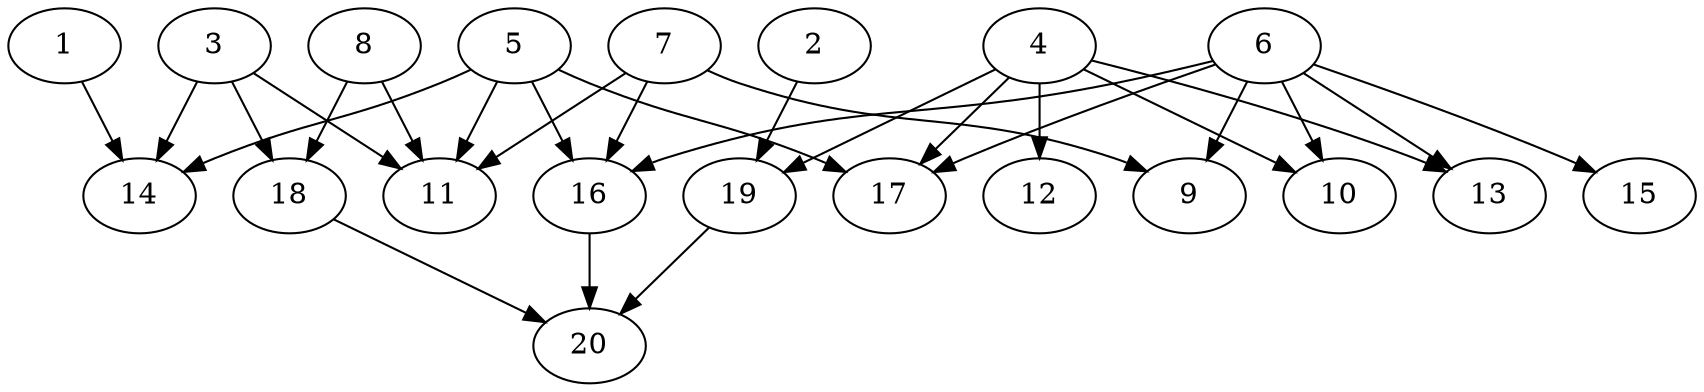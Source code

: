 // DAG automatically generated by daggen at Sat Jul 27 15:38:39 2019
// ./daggen --dot -n 20 --ccr 0.3 --fat 0.7 --regular 0.5 --density 0.4 --mindata 5242880 --maxdata 52428800 
digraph G {
  1 [size="36031147", alpha="0.17", expect_size="10809344"] 
  1 -> 14 [size ="10809344"]
  2 [size="57518080", alpha="0.02", expect_size="17255424"] 
  2 -> 19 [size ="17255424"]
  3 [size="153207467", alpha="0.08", expect_size="45962240"] 
  3 -> 11 [size ="45962240"]
  3 -> 14 [size ="45962240"]
  3 -> 18 [size ="45962240"]
  4 [size="92187307", alpha="0.07", expect_size="27656192"] 
  4 -> 10 [size ="27656192"]
  4 -> 12 [size ="27656192"]
  4 -> 13 [size ="27656192"]
  4 -> 17 [size ="27656192"]
  4 -> 19 [size ="27656192"]
  5 [size="94156800", alpha="0.13", expect_size="28247040"] 
  5 -> 11 [size ="28247040"]
  5 -> 14 [size ="28247040"]
  5 -> 16 [size ="28247040"]
  5 -> 17 [size ="28247040"]
  6 [size="121948160", alpha="0.06", expect_size="36584448"] 
  6 -> 9 [size ="36584448"]
  6 -> 10 [size ="36584448"]
  6 -> 13 [size ="36584448"]
  6 -> 15 [size ="36584448"]
  6 -> 16 [size ="36584448"]
  6 -> 17 [size ="36584448"]
  7 [size="105216000", alpha="0.06", expect_size="31564800"] 
  7 -> 9 [size ="31564800"]
  7 -> 11 [size ="31564800"]
  7 -> 16 [size ="31564800"]
  8 [size="106311680", alpha="0.15", expect_size="31893504"] 
  8 -> 11 [size ="31893504"]
  8 -> 18 [size ="31893504"]
  9 [size="60030293", alpha="0.02", expect_size="18009088"] 
  10 [size="166638933", alpha="0.01", expect_size="49991680"] 
  11 [size="48930133", alpha="0.13", expect_size="14679040"] 
  12 [size="22074027", alpha="0.05", expect_size="6622208"] 
  13 [size="34519040", alpha="0.09", expect_size="10355712"] 
  14 [size="100522667", alpha="0.18", expect_size="30156800"] 
  15 [size="157306880", alpha="0.14", expect_size="47192064"] 
  16 [size="101956267", alpha="0.19", expect_size="30586880"] 
  16 -> 20 [size ="30586880"]
  17 [size="149230933", alpha="0.14", expect_size="44769280"] 
  18 [size="39181653", alpha="0.13", expect_size="11754496"] 
  18 -> 20 [size ="11754496"]
  19 [size="157866667", alpha="0.02", expect_size="47360000"] 
  19 -> 20 [size ="47360000"]
  20 [size="170577920", alpha="0.02", expect_size="51173376"] 
}

